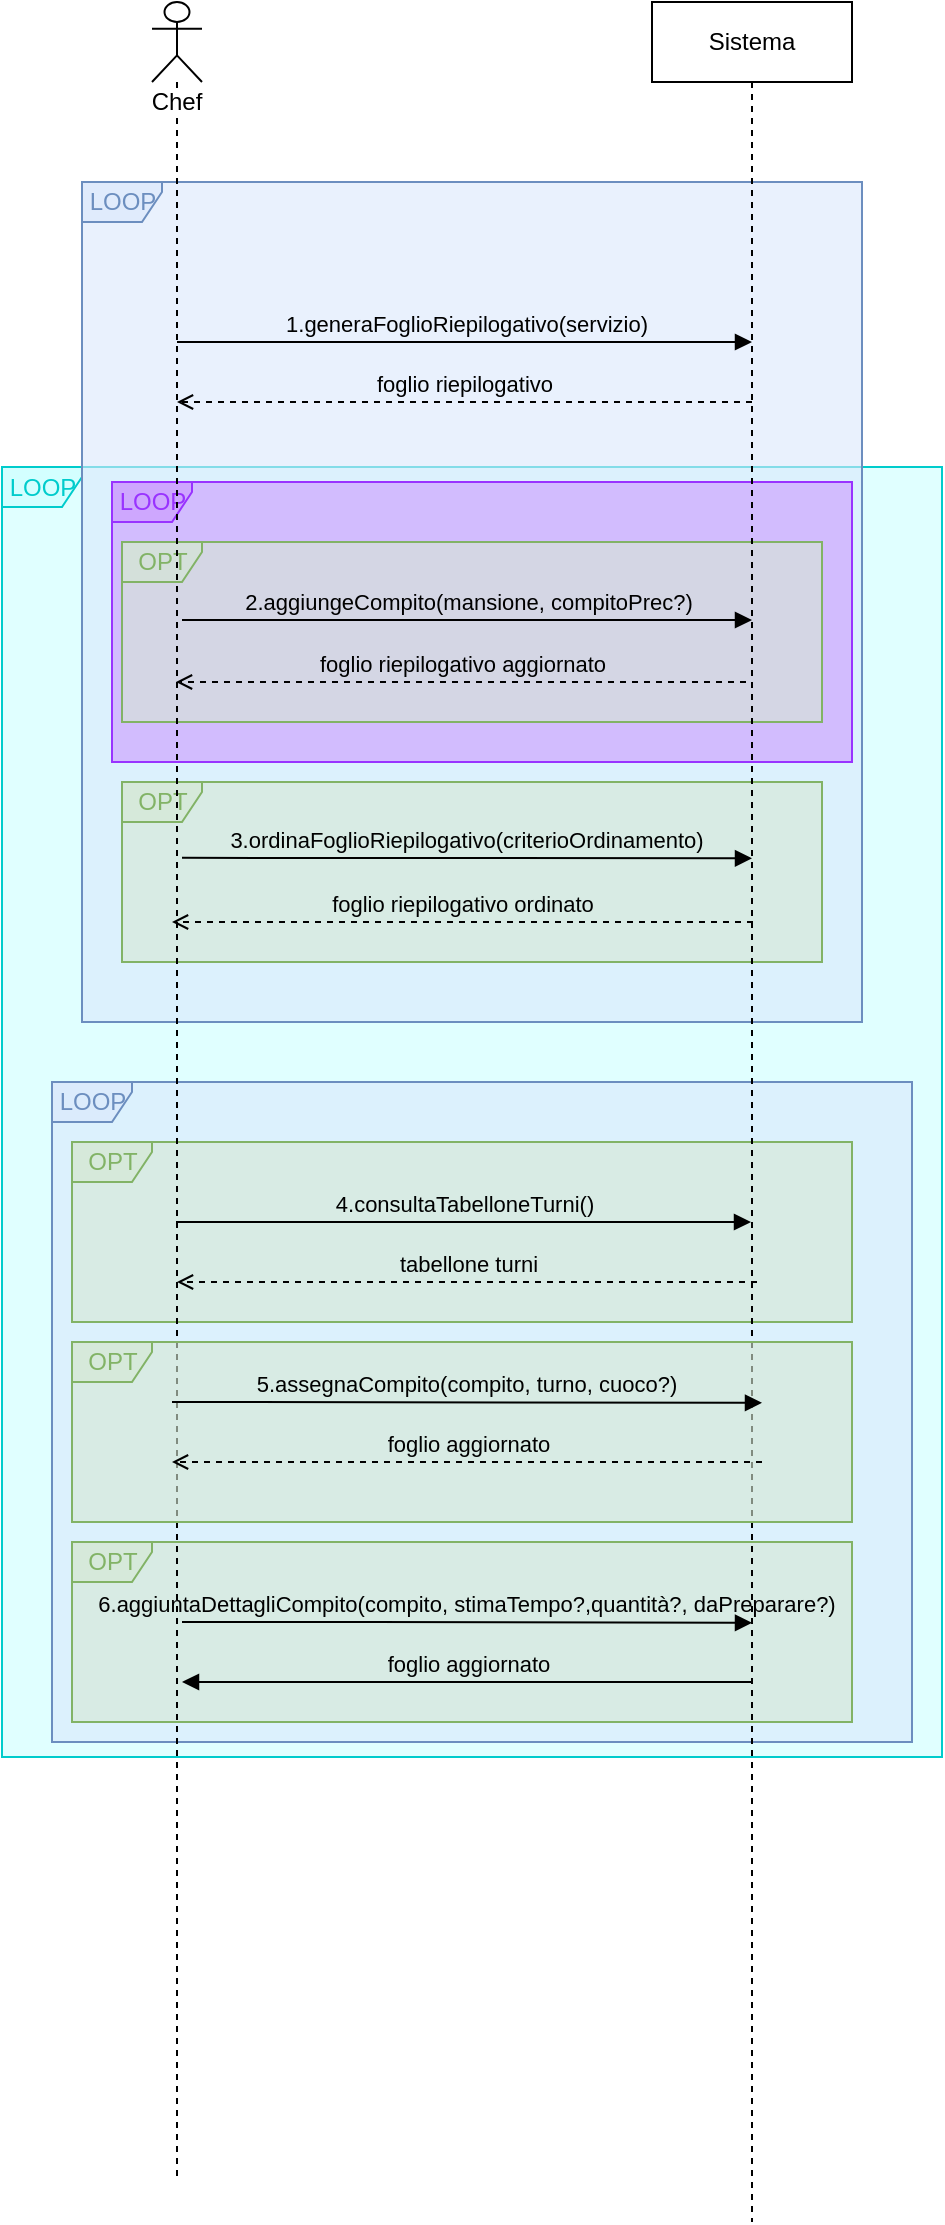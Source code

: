 <mxfile version="21.6.6" type="device">
  <diagram name="Page-1" id="f5A6CDPiya6YqWZAvQuT">
    <mxGraphModel dx="954" dy="-657" grid="1" gridSize="10" guides="1" tooltips="1" connect="1" arrows="1" fold="1" page="1" pageScale="1" pageWidth="827" pageHeight="1169" math="0" shadow="0">
      <root>
        <mxCell id="0" />
        <mxCell id="1" parent="0" />
        <mxCell id="3oUJ_5gLEvu6R0pSqBkJ-33" value="LOOP" style="shape=umlFrame;tabWidth=110;tabHeight=30;tabPosition=left;html=1;boundedLbl=1;labelInHeader=1;width=40;height=20;swimlaneFillColor=#CCFFFF;fillColor=#CCFFFF;strokeColor=#00CCCC;fillOpacity=60;fontColor=#00CCCC;" parent="1" vertex="1">
          <mxGeometry x="165" y="1572.5" width="470" height="645" as="geometry" />
        </mxCell>
        <mxCell id="3oUJ_5gLEvu6R0pSqBkJ-21" value="LOOP" style="shape=umlFrame;tabWidth=110;tabHeight=30;tabPosition=left;html=1;boundedLbl=1;labelInHeader=1;width=40;height=20;swimlaneFillColor=#DAE8FC;fillColor=#DAE8FC;strokeColor=#6c8ebf;fillOpacity=60;fontColor=#6C8EBF;" parent="1" vertex="1">
          <mxGeometry x="190" y="1880" width="430" height="330" as="geometry" />
        </mxCell>
        <mxCell id="3oUJ_5gLEvu6R0pSqBkJ-22" value="OPT" style="shape=umlFrame;tabWidth=110;tabHeight=30;tabPosition=left;html=1;boundedLbl=1;labelInHeader=1;width=40;height=20;swimlaneFillColor=#D5E8D4;fillColor=#d5e8d4;strokeColor=#82b366;fillOpacity=60;fontColor=#82B366;" parent="1" vertex="1">
          <mxGeometry x="200" y="1910" width="390" height="90" as="geometry" />
        </mxCell>
        <mxCell id="3oUJ_5gLEvu6R0pSqBkJ-23" value="4.consultaTabelloneTurni()" style="html=1;verticalAlign=bottom;endArrow=block;edgeStyle=elbowEdgeStyle;elbow=vertical;curved=0;rounded=0;labelBackgroundColor=none;" parent="1" edge="1">
          <mxGeometry relative="1" as="geometry">
            <mxPoint x="252" y="1950" as="sourcePoint" />
            <Array as="points" />
            <mxPoint x="539.5" y="1950" as="targetPoint" />
          </mxGeometry>
        </mxCell>
        <mxCell id="3oUJ_5gLEvu6R0pSqBkJ-24" value="tabellone turni" style="html=1;verticalAlign=bottom;endArrow=open;edgeStyle=elbowEdgeStyle;elbow=vertical;curved=0;rounded=0;labelBackgroundColor=none;endFill=0;dashed=1;" parent="1" target="3oUJ_5gLEvu6R0pSqBkJ-30" edge="1">
          <mxGeometry relative="1" as="geometry">
            <mxPoint x="542.5" y="1980.0" as="sourcePoint" />
            <mxPoint x="257.5" y="1980.0" as="targetPoint" />
          </mxGeometry>
        </mxCell>
        <mxCell id="3oUJ_5gLEvu6R0pSqBkJ-1" value="LOOP" style="shape=umlFrame;tabWidth=110;tabHeight=30;tabPosition=left;html=1;boundedLbl=1;labelInHeader=1;width=40;height=20;swimlaneFillColor=#DAE8FC;fillColor=#DAE8FC;strokeColor=#6c8ebf;fillOpacity=60;fontColor=#6C8EBF;" parent="1" vertex="1">
          <mxGeometry x="205" y="1430" width="390" height="420" as="geometry" />
        </mxCell>
        <mxCell id="3oUJ_5gLEvu6R0pSqBkJ-27" value="OPT" style="shape=umlFrame;tabWidth=110;tabHeight=30;tabPosition=left;html=1;boundedLbl=1;labelInHeader=1;width=40;height=20;swimlaneFillColor=#D5E8D4;fillColor=#d5e8d4;strokeColor=#82b366;fillOpacity=60;fontColor=#82B366;" parent="1" vertex="1">
          <mxGeometry x="200" y="2110" width="390" height="90" as="geometry" />
        </mxCell>
        <mxCell id="3oUJ_5gLEvu6R0pSqBkJ-28" value="6.aggiuntaDettagliCompito(compito, stimaTempo?,quantità?, daPreparare?)" style="html=1;verticalAlign=bottom;endArrow=block;edgeStyle=elbowEdgeStyle;elbow=horizontal;curved=0;rounded=0;labelBackgroundColor=none;" parent="1" edge="1">
          <mxGeometry relative="1" as="geometry">
            <mxPoint x="255" y="2150" as="sourcePoint" />
            <Array as="points">
              <mxPoint x="350.5" y="2150.41" />
            </Array>
            <mxPoint x="540" y="2150.41" as="targetPoint" />
          </mxGeometry>
        </mxCell>
        <mxCell id="3oUJ_5gLEvu6R0pSqBkJ-29" value="foglio aggiornato" style="html=1;verticalAlign=bottom;endArrow=block;edgeStyle=elbowEdgeStyle;elbow=vertical;curved=0;rounded=0;labelBackgroundColor=none;" parent="1" edge="1">
          <mxGeometry relative="1" as="geometry">
            <mxPoint x="540" y="2180.0" as="sourcePoint" />
            <mxPoint x="255" y="2180.0" as="targetPoint" />
          </mxGeometry>
        </mxCell>
        <mxCell id="3oUJ_5gLEvu6R0pSqBkJ-4" value="1.generaFoglioRiepilogativo(servizio)" style="html=1;verticalAlign=bottom;endArrow=block;edgeStyle=elbowEdgeStyle;elbow=vertical;curved=0;rounded=0;labelBackgroundColor=none;" parent="1" source="3oUJ_5gLEvu6R0pSqBkJ-30" edge="1">
          <mxGeometry relative="1" as="geometry">
            <mxPoint x="260" y="1510" as="sourcePoint" />
            <Array as="points">
              <mxPoint x="350.5" y="1510" />
            </Array>
            <mxPoint x="540" y="1510" as="targetPoint" />
          </mxGeometry>
        </mxCell>
        <mxCell id="3oUJ_5gLEvu6R0pSqBkJ-5" value="foglio riepilogativo" style="html=1;verticalAlign=bottom;endArrow=open;edgeStyle=elbowEdgeStyle;elbow=vertical;curved=0;rounded=0;labelBackgroundColor=none;dashed=1;endFill=0;" parent="1" target="3oUJ_5gLEvu6R0pSqBkJ-30" edge="1">
          <mxGeometry relative="1" as="geometry">
            <mxPoint x="540" y="1540" as="sourcePoint" />
            <mxPoint x="260" y="1540" as="targetPoint" />
            <mxPoint as="offset" />
          </mxGeometry>
        </mxCell>
        <mxCell id="3oUJ_5gLEvu6R0pSqBkJ-9" value="LOOP" style="shape=umlFrame;tabWidth=110;tabHeight=30;tabPosition=left;html=1;boundedLbl=1;labelInHeader=1;width=40;height=20;swimlaneFillColor=#CC99FF;fillColor=#CC99FF;strokeColor=#9933FF;fillOpacity=60;fontColor=#9933FF;" parent="1" vertex="1">
          <mxGeometry x="220" y="1580" width="370" height="140" as="geometry" />
        </mxCell>
        <mxCell id="3oUJ_5gLEvu6R0pSqBkJ-13" value="OPT" style="shape=umlFrame;tabWidth=110;tabHeight=30;tabPosition=left;html=1;boundedLbl=1;labelInHeader=1;width=40;height=20;swimlaneFillColor=#D5E8D4;fillColor=#d5e8d4;strokeColor=#82b366;fillOpacity=60;fontColor=#82B366;container=1;" parent="1" vertex="1">
          <mxGeometry x="225" y="1730" width="350" height="90" as="geometry" />
        </mxCell>
        <mxCell id="3oUJ_5gLEvu6R0pSqBkJ-18" value="foglio riepilogativo ordinato" style="html=1;verticalAlign=bottom;endArrow=open;edgeStyle=elbowEdgeStyle;elbow=vertical;curved=0;rounded=0;labelBackgroundColor=none;endFill=0;dashed=1;" parent="3oUJ_5gLEvu6R0pSqBkJ-13" edge="1">
          <mxGeometry relative="1" as="geometry">
            <mxPoint x="315.5" y="70.0" as="sourcePoint" />
            <mxPoint x="25" y="70.07" as="targetPoint" />
          </mxGeometry>
        </mxCell>
        <mxCell id="3oUJ_5gLEvu6R0pSqBkJ-10" value="OPT" style="shape=umlFrame;tabWidth=110;tabHeight=30;tabPosition=left;html=1;boundedLbl=1;labelInHeader=1;width=40;height=20;swimlaneFillColor=#D5E8D4;fillColor=#d5e8d4;strokeColor=#82b366;fillOpacity=60;fontColor=#82B366;" parent="1" vertex="1">
          <mxGeometry x="225" y="1610" width="350" height="90" as="geometry" />
        </mxCell>
        <mxCell id="3oUJ_5gLEvu6R0pSqBkJ-11" value="2.aggiungeCompito(mansione, compitoPrec?)" style="html=1;verticalAlign=bottom;endArrow=block;edgeStyle=elbowEdgeStyle;elbow=vertical;curved=0;rounded=0;labelBackgroundColor=none;" parent="1" edge="1">
          <mxGeometry relative="1" as="geometry">
            <mxPoint x="255" y="1649" as="sourcePoint" />
            <Array as="points" />
            <mxPoint x="540" y="1649.41" as="targetPoint" />
          </mxGeometry>
        </mxCell>
        <mxCell id="3oUJ_5gLEvu6R0pSqBkJ-12" value="foglio riepilogativo aggiornato" style="html=1;verticalAlign=bottom;endArrow=open;edgeStyle=elbowEdgeStyle;elbow=vertical;curved=0;rounded=0;labelBackgroundColor=none;endFill=0;dashed=1;" parent="1" edge="1">
          <mxGeometry relative="1" as="geometry">
            <mxPoint x="537" y="1680" as="sourcePoint" />
            <mxPoint x="252" y="1680" as="targetPoint" />
          </mxGeometry>
        </mxCell>
        <mxCell id="3oUJ_5gLEvu6R0pSqBkJ-16" value="3.ordinaFoglioRiepilogativo(criterioOrdinamento)" style="html=1;verticalAlign=bottom;endArrow=block;edgeStyle=elbowEdgeStyle;elbow=vertical;curved=0;rounded=0;labelBackgroundColor=none;" parent="1" edge="1">
          <mxGeometry relative="1" as="geometry">
            <mxPoint x="255" y="1767.917" as="sourcePoint" />
            <Array as="points">
              <mxPoint x="350.5" y="1768.139" />
            </Array>
            <mxPoint x="540" y="1768.139" as="targetPoint" />
          </mxGeometry>
        </mxCell>
        <mxCell id="3oUJ_5gLEvu6R0pSqBkJ-31" value="Sistema" style="shape=umlLifeline;perimeter=lifelinePerimeter;whiteSpace=wrap;html=1;container=0;collapsible=0;recursiveResize=0;outlineConnect=0;labelBackgroundColor=none;" parent="1" vertex="1">
          <mxGeometry x="490" y="1340" width="100" height="1110" as="geometry" />
        </mxCell>
        <mxCell id="3oUJ_5gLEvu6R0pSqBkJ-30" value="Chef" style="shape=umlLifeline;participant=umlActor;perimeter=lifelinePerimeter;whiteSpace=wrap;html=1;container=1;collapsible=0;recursiveResize=0;verticalAlign=top;spacingTop=36;outlineConnect=0;labelBackgroundColor=default;" parent="1" vertex="1">
          <mxGeometry x="240" y="1340" width="25" height="1090" as="geometry" />
        </mxCell>
        <mxCell id="3oUJ_5gLEvu6R0pSqBkJ-34" value="OPT" style="shape=umlFrame;tabWidth=110;tabHeight=30;tabPosition=left;html=1;boundedLbl=1;labelInHeader=1;width=40;height=20;swimlaneFillColor=#D5E8D4;fillColor=#d5e8d4;strokeColor=#82b366;fillOpacity=60;fontColor=#82B366;" parent="1" vertex="1">
          <mxGeometry x="200" y="2010" width="390" height="90" as="geometry" />
        </mxCell>
        <mxCell id="3oUJ_5gLEvu6R0pSqBkJ-25" value="5.assegnaCompito(compito, turno, cuoco?)" style="html=1;verticalAlign=bottom;endArrow=block;edgeStyle=elbowEdgeStyle;elbow=vertical;curved=0;rounded=0;labelBackgroundColor=none;" parent="1" edge="1">
          <mxGeometry relative="1" as="geometry">
            <mxPoint x="250" y="2040" as="sourcePoint" />
            <Array as="points">
              <mxPoint x="355.5" y="2040.41" />
            </Array>
            <mxPoint x="545" y="2040.41" as="targetPoint" />
          </mxGeometry>
        </mxCell>
        <mxCell id="3oUJ_5gLEvu6R0pSqBkJ-26" value="foglio aggiornato" style="html=1;verticalAlign=bottom;endArrow=open;edgeStyle=elbowEdgeStyle;elbow=vertical;curved=0;rounded=0;labelBackgroundColor=none;endFill=0;dashed=1;" parent="1" edge="1">
          <mxGeometry relative="1" as="geometry">
            <mxPoint x="545" y="2070.0" as="sourcePoint" />
            <mxPoint x="250" y="2070" as="targetPoint" />
            <Array as="points" />
          </mxGeometry>
        </mxCell>
      </root>
    </mxGraphModel>
  </diagram>
</mxfile>
